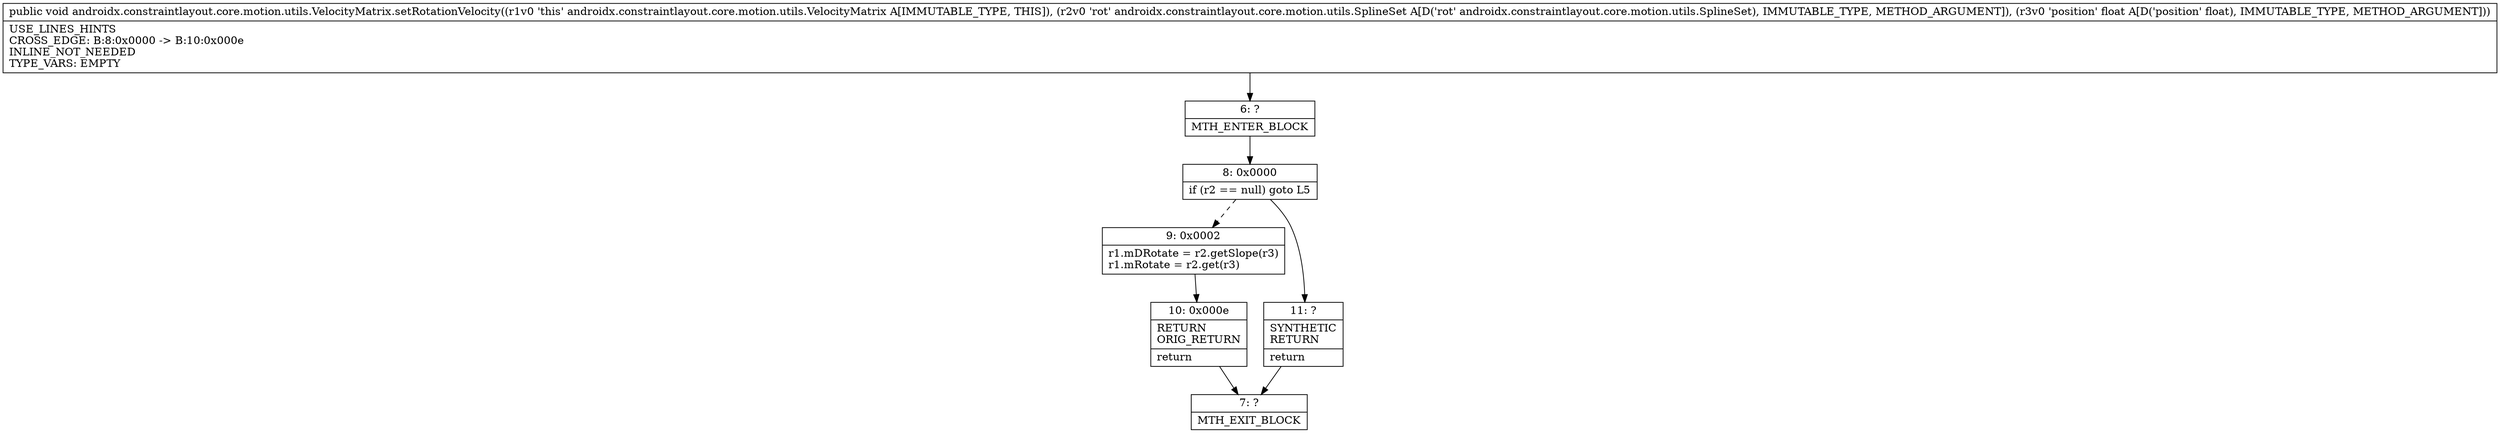 digraph "CFG forandroidx.constraintlayout.core.motion.utils.VelocityMatrix.setRotationVelocity(Landroidx\/constraintlayout\/core\/motion\/utils\/SplineSet;F)V" {
Node_6 [shape=record,label="{6\:\ ?|MTH_ENTER_BLOCK\l}"];
Node_8 [shape=record,label="{8\:\ 0x0000|if (r2 == null) goto L5\l}"];
Node_9 [shape=record,label="{9\:\ 0x0002|r1.mDRotate = r2.getSlope(r3)\lr1.mRotate = r2.get(r3)\l}"];
Node_10 [shape=record,label="{10\:\ 0x000e|RETURN\lORIG_RETURN\l|return\l}"];
Node_7 [shape=record,label="{7\:\ ?|MTH_EXIT_BLOCK\l}"];
Node_11 [shape=record,label="{11\:\ ?|SYNTHETIC\lRETURN\l|return\l}"];
MethodNode[shape=record,label="{public void androidx.constraintlayout.core.motion.utils.VelocityMatrix.setRotationVelocity((r1v0 'this' androidx.constraintlayout.core.motion.utils.VelocityMatrix A[IMMUTABLE_TYPE, THIS]), (r2v0 'rot' androidx.constraintlayout.core.motion.utils.SplineSet A[D('rot' androidx.constraintlayout.core.motion.utils.SplineSet), IMMUTABLE_TYPE, METHOD_ARGUMENT]), (r3v0 'position' float A[D('position' float), IMMUTABLE_TYPE, METHOD_ARGUMENT]))  | USE_LINES_HINTS\lCROSS_EDGE: B:8:0x0000 \-\> B:10:0x000e\lINLINE_NOT_NEEDED\lTYPE_VARS: EMPTY\l}"];
MethodNode -> Node_6;Node_6 -> Node_8;
Node_8 -> Node_9[style=dashed];
Node_8 -> Node_11;
Node_9 -> Node_10;
Node_10 -> Node_7;
Node_11 -> Node_7;
}

